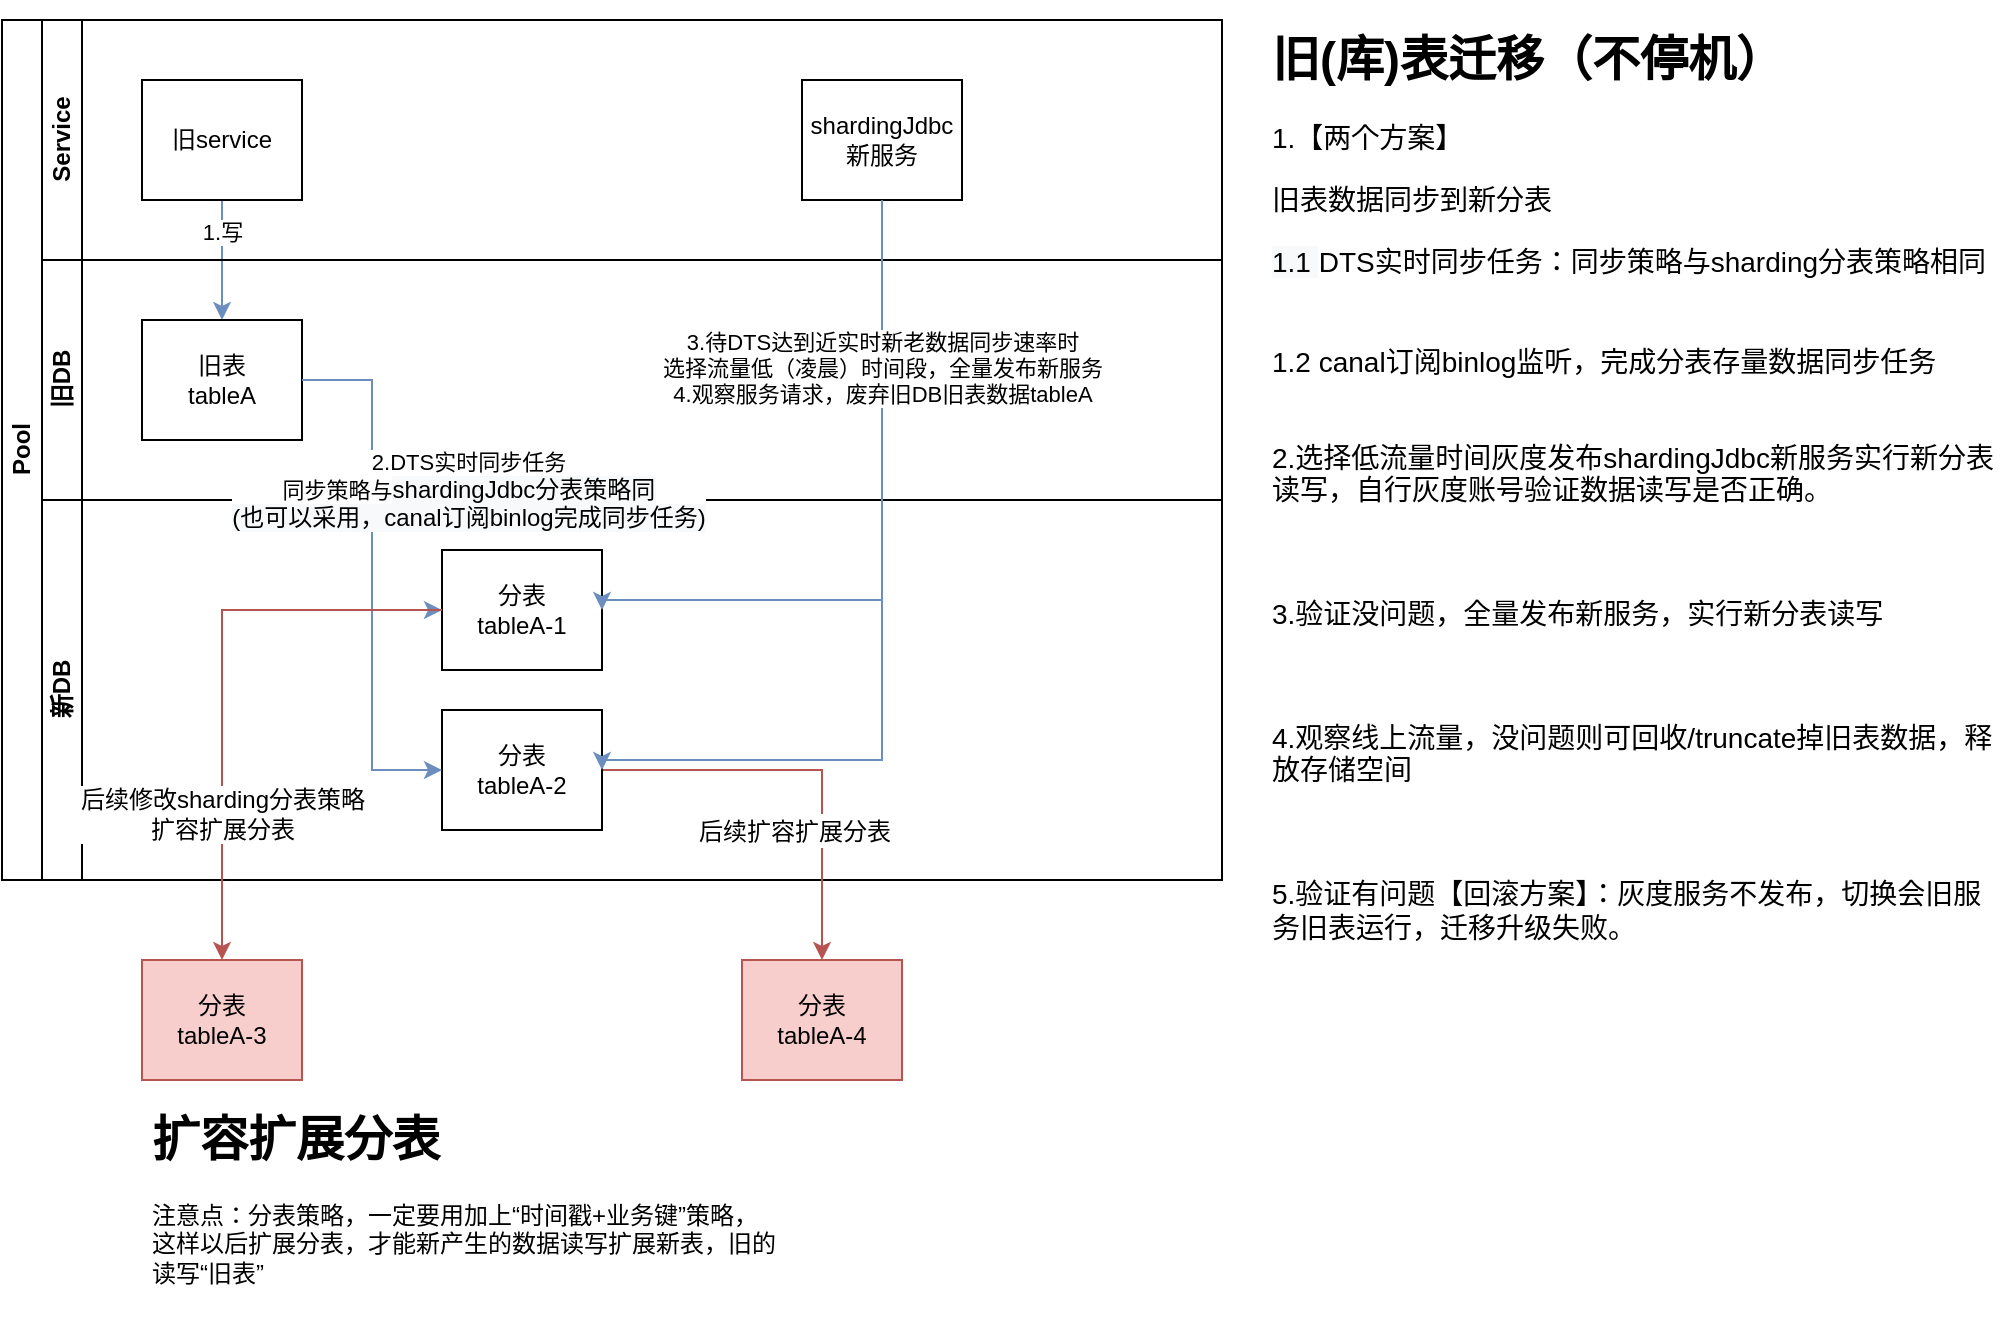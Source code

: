 <mxfile version="17.2.2" type="github">
  <diagram id="prtHgNgQTEPvFCAcTncT" name="Page-1">
    <mxGraphModel dx="946" dy="613" grid="1" gridSize="10" guides="1" tooltips="1" connect="1" arrows="1" fold="1" page="1" pageScale="1" pageWidth="827" pageHeight="1169" math="0" shadow="0">
      <root>
        <mxCell id="0" />
        <mxCell id="1" parent="0" />
        <mxCell id="dNxyNK7c78bLwvsdeMH5-19" value="Pool" style="swimlane;html=1;childLayout=stackLayout;resizeParent=1;resizeParentMax=0;horizontal=0;startSize=20;horizontalStack=0;" parent="1" vertex="1">
          <mxGeometry x="20" y="30" width="610" height="430" as="geometry" />
        </mxCell>
        <mxCell id="CR6LkncwCoMP8c3s7geg-6" value="" style="edgeStyle=orthogonalEdgeStyle;rounded=0;orthogonalLoop=1;jettySize=auto;html=1;fillColor=#dae8fc;strokeColor=#6c8ebf;" edge="1" parent="dNxyNK7c78bLwvsdeMH5-19" source="dNxyNK7c78bLwvsdeMH5-24" target="dNxyNK7c78bLwvsdeMH5-26">
          <mxGeometry relative="1" as="geometry" />
        </mxCell>
        <mxCell id="CR6LkncwCoMP8c3s7geg-7" value="1.写" style="edgeLabel;html=1;align=center;verticalAlign=middle;resizable=0;points=[];" vertex="1" connectable="0" parent="CR6LkncwCoMP8c3s7geg-6">
          <mxGeometry x="-0.517" relative="1" as="geometry">
            <mxPoint y="1" as="offset" />
          </mxGeometry>
        </mxCell>
        <mxCell id="dNxyNK7c78bLwvsdeMH5-20" value="Service" style="swimlane;html=1;startSize=20;horizontal=0;" parent="dNxyNK7c78bLwvsdeMH5-19" vertex="1">
          <mxGeometry x="20" width="590" height="120" as="geometry" />
        </mxCell>
        <mxCell id="dNxyNK7c78bLwvsdeMH5-24" value="旧service" style="rounded=0;whiteSpace=wrap;html=1;fontFamily=Helvetica;fontSize=12;fontColor=#000000;align=center;" parent="dNxyNK7c78bLwvsdeMH5-20" vertex="1">
          <mxGeometry x="50" y="30" width="80" height="60" as="geometry" />
        </mxCell>
        <mxCell id="dNxyNK7c78bLwvsdeMH5-30" value="shardingJdbc&lt;br&gt;新服务" style="rounded=0;whiteSpace=wrap;html=1;fontFamily=Helvetica;fontSize=12;fontColor=#000000;align=center;" parent="dNxyNK7c78bLwvsdeMH5-20" vertex="1">
          <mxGeometry x="380" y="30" width="80" height="60" as="geometry" />
        </mxCell>
        <mxCell id="dNxyNK7c78bLwvsdeMH5-21" value="旧DB" style="swimlane;html=1;startSize=20;horizontal=0;" parent="dNxyNK7c78bLwvsdeMH5-19" vertex="1">
          <mxGeometry x="20" y="120" width="590" height="120" as="geometry" />
        </mxCell>
        <mxCell id="dNxyNK7c78bLwvsdeMH5-26" value="旧表&lt;br&gt;tableA" style="rounded=0;whiteSpace=wrap;html=1;fontFamily=Helvetica;fontSize=12;fontColor=#000000;align=center;" parent="dNxyNK7c78bLwvsdeMH5-21" vertex="1">
          <mxGeometry x="50" y="30" width="80" height="60" as="geometry" />
        </mxCell>
        <mxCell id="dNxyNK7c78bLwvsdeMH5-22" value="新DB" style="swimlane;html=1;startSize=20;horizontal=0;" parent="dNxyNK7c78bLwvsdeMH5-19" vertex="1">
          <mxGeometry x="20" y="240" width="590" height="190" as="geometry" />
        </mxCell>
        <mxCell id="dNxyNK7c78bLwvsdeMH5-34" value="分表&lt;br&gt;tableA-1" style="rounded=0;whiteSpace=wrap;html=1;fontFamily=Helvetica;fontSize=12;fontColor=#000000;align=center;" parent="dNxyNK7c78bLwvsdeMH5-22" vertex="1">
          <mxGeometry x="200" y="25" width="80" height="60" as="geometry" />
        </mxCell>
        <mxCell id="CR6LkncwCoMP8c3s7geg-8" style="edgeStyle=orthogonalEdgeStyle;rounded=0;orthogonalLoop=1;jettySize=auto;html=1;entryX=0;entryY=0.5;entryDx=0;entryDy=0;fillColor=#dae8fc;strokeColor=#6c8ebf;" edge="1" parent="dNxyNK7c78bLwvsdeMH5-19" source="dNxyNK7c78bLwvsdeMH5-26" target="dNxyNK7c78bLwvsdeMH5-34">
          <mxGeometry relative="1" as="geometry" />
        </mxCell>
        <mxCell id="CR6LkncwCoMP8c3s7geg-12" style="edgeStyle=orthogonalEdgeStyle;rounded=0;orthogonalLoop=1;jettySize=auto;html=1;entryX=1;entryY=0.5;entryDx=0;entryDy=0;fillColor=#dae8fc;strokeColor=#6c8ebf;" edge="1" parent="dNxyNK7c78bLwvsdeMH5-19" source="dNxyNK7c78bLwvsdeMH5-30" target="dNxyNK7c78bLwvsdeMH5-34">
          <mxGeometry relative="1" as="geometry">
            <Array as="points">
              <mxPoint x="440" y="290" />
              <mxPoint x="300" y="290" />
            </Array>
          </mxGeometry>
        </mxCell>
        <mxCell id="CR6LkncwCoMP8c3s7geg-24" value="" style="edgeStyle=orthogonalEdgeStyle;rounded=0;orthogonalLoop=1;jettySize=auto;html=1;fontSize=14;fillColor=#f8cecc;strokeColor=#b85450;" edge="1" parent="1" source="CR6LkncwCoMP8c3s7geg-1" target="CR6LkncwCoMP8c3s7geg-23">
          <mxGeometry relative="1" as="geometry" />
        </mxCell>
        <mxCell id="CR6LkncwCoMP8c3s7geg-25" value="&lt;font style=&quot;font-size: 12px&quot;&gt;后续扩容扩展分表&lt;/font&gt;" style="edgeLabel;html=1;align=center;verticalAlign=middle;resizable=0;points=[];fontSize=14;" vertex="1" connectable="0" parent="CR6LkncwCoMP8c3s7geg-24">
          <mxGeometry x="-0.8" y="-1" relative="1" as="geometry">
            <mxPoint x="75" y="29" as="offset" />
          </mxGeometry>
        </mxCell>
        <mxCell id="CR6LkncwCoMP8c3s7geg-1" value="分表&lt;br&gt;tableA-2" style="rounded=0;whiteSpace=wrap;html=1;fontFamily=Helvetica;fontSize=12;fontColor=#000000;align=center;" vertex="1" parent="1">
          <mxGeometry x="240" y="375" width="80" height="60" as="geometry" />
        </mxCell>
        <mxCell id="CR6LkncwCoMP8c3s7geg-9" style="edgeStyle=orthogonalEdgeStyle;rounded=0;orthogonalLoop=1;jettySize=auto;html=1;entryX=0;entryY=0.5;entryDx=0;entryDy=0;fillColor=#dae8fc;strokeColor=#6c8ebf;" edge="1" parent="1" source="dNxyNK7c78bLwvsdeMH5-26" target="CR6LkncwCoMP8c3s7geg-1">
          <mxGeometry relative="1" as="geometry" />
        </mxCell>
        <mxCell id="CR6LkncwCoMP8c3s7geg-10" value="2.DTS实时同步任务&lt;br&gt;同步策略与&lt;span style=&quot;font-size: 12px ; background-color: rgb(248 , 249 , 250)&quot;&gt;shardingJdbc分表策略同&lt;br&gt;(也可以采用，canal订阅binlog完成同步任务)&lt;br&gt;&lt;/span&gt;" style="edgeLabel;html=1;align=center;verticalAlign=middle;resizable=0;points=[];" vertex="1" connectable="0" parent="CR6LkncwCoMP8c3s7geg-9">
          <mxGeometry x="-0.435" y="1" relative="1" as="geometry">
            <mxPoint x="47" y="15" as="offset" />
          </mxGeometry>
        </mxCell>
        <mxCell id="CR6LkncwCoMP8c3s7geg-13" style="edgeStyle=orthogonalEdgeStyle;rounded=0;orthogonalLoop=1;jettySize=auto;html=1;entryX=1;entryY=0.5;entryDx=0;entryDy=0;fillColor=#dae8fc;strokeColor=#6c8ebf;" edge="1" parent="1" source="dNxyNK7c78bLwvsdeMH5-30" target="CR6LkncwCoMP8c3s7geg-1">
          <mxGeometry relative="1" as="geometry">
            <Array as="points">
              <mxPoint x="460" y="400" />
              <mxPoint x="320" y="400" />
            </Array>
          </mxGeometry>
        </mxCell>
        <mxCell id="CR6LkncwCoMP8c3s7geg-14" value="3.待DTS达到近实时新老数据同步速率时&lt;br&gt;选择流量低（凌晨）时间段，全量发布新服务&lt;br&gt;4.观察服务请求，废弃旧DB旧表数据tableA" style="edgeLabel;html=1;align=center;verticalAlign=middle;resizable=0;points=[];" vertex="1" connectable="0" parent="CR6LkncwCoMP8c3s7geg-13">
          <mxGeometry x="-0.454" y="-2" relative="1" as="geometry">
            <mxPoint x="2" y="-32" as="offset" />
          </mxGeometry>
        </mxCell>
        <mxCell id="CR6LkncwCoMP8c3s7geg-15" value="&lt;h1&gt;旧(库)表迁移（不停机）&lt;/h1&gt;&lt;span style=&quot;font-size: 14px&quot;&gt;1.【两个方案】&lt;/span&gt;&lt;p style=&quot;font-size: 14px&quot;&gt;&lt;font style=&quot;font-size: 14px&quot;&gt;旧表数据同步到新分表&lt;/font&gt;&lt;/p&gt;&lt;font style=&quot;font-size: 14px&quot;&gt;&lt;span style=&quot;text-align: center&quot;&gt;&lt;div style=&quot;text-align: left&quot;&gt;&lt;span style=&quot;background-color: rgb(248 , 249 , 250)&quot;&gt;1.1&amp;nbsp;&lt;/span&gt;&lt;span style=&quot;background-color: rgb(255 , 255 , 255)&quot;&gt;DTS实时同步任务：同步策略与sharding分表策略相同&lt;/span&gt;&lt;/div&gt;&lt;/span&gt;&lt;span style=&quot;text-align: center&quot;&gt;&lt;br&gt;&lt;br&gt;&lt;/span&gt;&lt;span style=&quot;text-align: center&quot;&gt;&lt;div style=&quot;text-align: left&quot;&gt;&lt;span&gt;1.2 canal订阅binlog监听，完成分表存量数据同步任务&lt;/span&gt;&lt;/div&gt;&lt;div style=&quot;text-align: left&quot;&gt;&lt;span&gt;&lt;br&gt;&lt;/span&gt;&lt;/div&gt;&lt;/span&gt;&lt;/font&gt;&lt;p style=&quot;font-size: 14px&quot;&gt;&lt;font style=&quot;font-size: 14px&quot;&gt;2.选择低流量时间灰度发布shardingJdbc新服务实行新分表读写，自行灰度账号验证数据读写是否正确。&lt;/font&gt;&lt;/p&gt;&lt;p style=&quot;font-size: 14px&quot;&gt;&lt;font style=&quot;font-size: 14px&quot;&gt;&lt;br&gt;&lt;/font&gt;&lt;/p&gt;&lt;p style=&quot;font-size: 14px&quot;&gt;3.验证没问题，全量发布新服务，实行新分表读写&lt;/p&gt;&lt;p style=&quot;font-size: 14px&quot;&gt;&lt;br&gt;&lt;/p&gt;&lt;p style=&quot;font-size: 14px&quot;&gt;&lt;span&gt;4.观察线上流量，没问题则可回收/truncate掉旧表数据，释放存储空间&lt;/span&gt;&lt;/p&gt;&lt;p style=&quot;font-size: 14px&quot;&gt;&lt;span&gt;&lt;br&gt;&lt;/span&gt;&lt;/p&gt;&lt;p style=&quot;font-size: 14px&quot;&gt;&lt;span&gt;5.验证有问题【回滚方案】：灰度服务不发布，切换会旧服务旧表运行，迁移升级失败。&lt;/span&gt;&lt;/p&gt;" style="text;html=1;strokeColor=none;fillColor=none;spacing=5;spacingTop=-20;whiteSpace=wrap;overflow=hidden;rounded=0;" vertex="1" parent="1">
          <mxGeometry x="650" y="30" width="370" height="470" as="geometry" />
        </mxCell>
        <mxCell id="CR6LkncwCoMP8c3s7geg-21" value="分表&lt;br&gt;tableA-3" style="rounded=0;whiteSpace=wrap;html=1;fontFamily=Helvetica;fontSize=12;align=center;fillColor=#f8cecc;strokeColor=#b85450;" vertex="1" parent="1">
          <mxGeometry x="90" y="500" width="80" height="60" as="geometry" />
        </mxCell>
        <mxCell id="CR6LkncwCoMP8c3s7geg-23" value="分表&lt;br&gt;tableA-4" style="rounded=0;whiteSpace=wrap;html=1;fontFamily=Helvetica;fontSize=12;align=center;fillColor=#f8cecc;strokeColor=#b85450;" vertex="1" parent="1">
          <mxGeometry x="390" y="500" width="80" height="60" as="geometry" />
        </mxCell>
        <mxCell id="CR6LkncwCoMP8c3s7geg-26" style="edgeStyle=orthogonalEdgeStyle;rounded=0;orthogonalLoop=1;jettySize=auto;html=1;fontSize=12;fillColor=#f8cecc;strokeColor=#b85450;" edge="1" parent="1" source="dNxyNK7c78bLwvsdeMH5-34" target="CR6LkncwCoMP8c3s7geg-21">
          <mxGeometry relative="1" as="geometry" />
        </mxCell>
        <mxCell id="CR6LkncwCoMP8c3s7geg-27" value="后续修改sharding分表策略&lt;br&gt;扩容扩展分表" style="edgeLabel;html=1;align=center;verticalAlign=middle;resizable=0;points=[];fontSize=12;" vertex="1" connectable="0" parent="CR6LkncwCoMP8c3s7geg-26">
          <mxGeometry x="0.126" relative="1" as="geometry">
            <mxPoint y="51" as="offset" />
          </mxGeometry>
        </mxCell>
        <mxCell id="CR6LkncwCoMP8c3s7geg-28" value="&lt;h1&gt;扩容扩展分表&lt;/h1&gt;&lt;p&gt;注意点：&lt;span&gt;分表策略，一定要用加上“时间戳+业务键”策略，这样以后扩展分表，才能新产生的数据读写扩展新表，旧的读写“旧表”&lt;/span&gt;&lt;/p&gt;" style="text;html=1;strokeColor=none;fillColor=none;spacing=5;spacingTop=-20;whiteSpace=wrap;overflow=hidden;rounded=0;fontSize=12;" vertex="1" parent="1">
          <mxGeometry x="90" y="570" width="320" height="110" as="geometry" />
        </mxCell>
      </root>
    </mxGraphModel>
  </diagram>
</mxfile>
